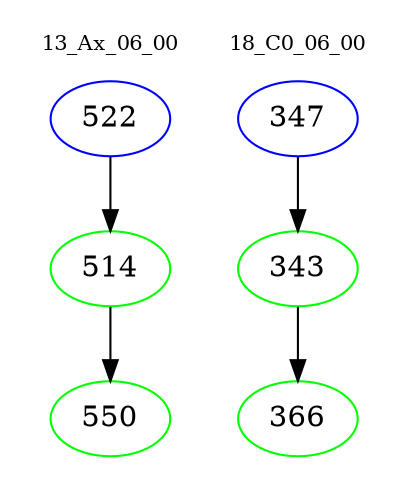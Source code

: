 digraph{
subgraph cluster_0 {
color = white
label = "13_Ax_06_00";
fontsize=10;
T0_522 [label="522", color="blue"]
T0_522 -> T0_514 [color="black"]
T0_514 [label="514", color="green"]
T0_514 -> T0_550 [color="black"]
T0_550 [label="550", color="green"]
}
subgraph cluster_1 {
color = white
label = "18_C0_06_00";
fontsize=10;
T1_347 [label="347", color="blue"]
T1_347 -> T1_343 [color="black"]
T1_343 [label="343", color="green"]
T1_343 -> T1_366 [color="black"]
T1_366 [label="366", color="green"]
}
}
